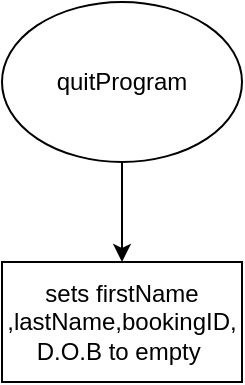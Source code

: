 <mxfile version="24.8.4">
  <diagram name="Page-1" id="fnEHS1ddo6B9XG4-J2j4">
    <mxGraphModel dx="1194" dy="742" grid="1" gridSize="10" guides="1" tooltips="1" connect="1" arrows="1" fold="1" page="1" pageScale="1" pageWidth="827" pageHeight="1169" math="0" shadow="0">
      <root>
        <mxCell id="0" />
        <mxCell id="1" parent="0" />
        <mxCell id="QJfFIJ1TTqZI70so4Dp_-3" value="" style="edgeStyle=orthogonalEdgeStyle;rounded=0;orthogonalLoop=1;jettySize=auto;html=1;" edge="1" parent="1" source="QJfFIJ1TTqZI70so4Dp_-1" target="QJfFIJ1TTqZI70so4Dp_-2">
          <mxGeometry relative="1" as="geometry" />
        </mxCell>
        <mxCell id="QJfFIJ1TTqZI70so4Dp_-1" value="quitProgram" style="ellipse;whiteSpace=wrap;html=1;" vertex="1" parent="1">
          <mxGeometry x="354" y="50" width="120" height="80" as="geometry" />
        </mxCell>
        <mxCell id="QJfFIJ1TTqZI70so4Dp_-2" value="sets firstName ,lastName,bookingID,&lt;div&gt;D.O.B to empty&amp;nbsp;&lt;/div&gt;" style="rounded=0;whiteSpace=wrap;html=1;" vertex="1" parent="1">
          <mxGeometry x="354" y="180" width="120" height="60" as="geometry" />
        </mxCell>
      </root>
    </mxGraphModel>
  </diagram>
</mxfile>

